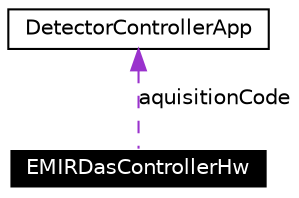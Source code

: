 digraph G
{
  edge [fontname="Helvetica",fontsize=10,labelfontname="Helvetica",labelfontsize=10];
  node [fontname="Helvetica",fontsize=10,shape=record];
  Node1 [label="EMIRDasControllerHw",height=0.2,width=0.4,color="white", fillcolor="black", style="filled" fontcolor="white"];
  Node2 -> Node1 [dir=back,color="darkorchid3",fontsize=10,style="dashed",label="aquisitionCode",fontname="Helvetica"];
  Node2 [label="DetectorControllerApp",height=0.2,width=0.4,color="black", fillcolor="white", style="filled",URL="$classDetectorControllerApp.html"];
}
